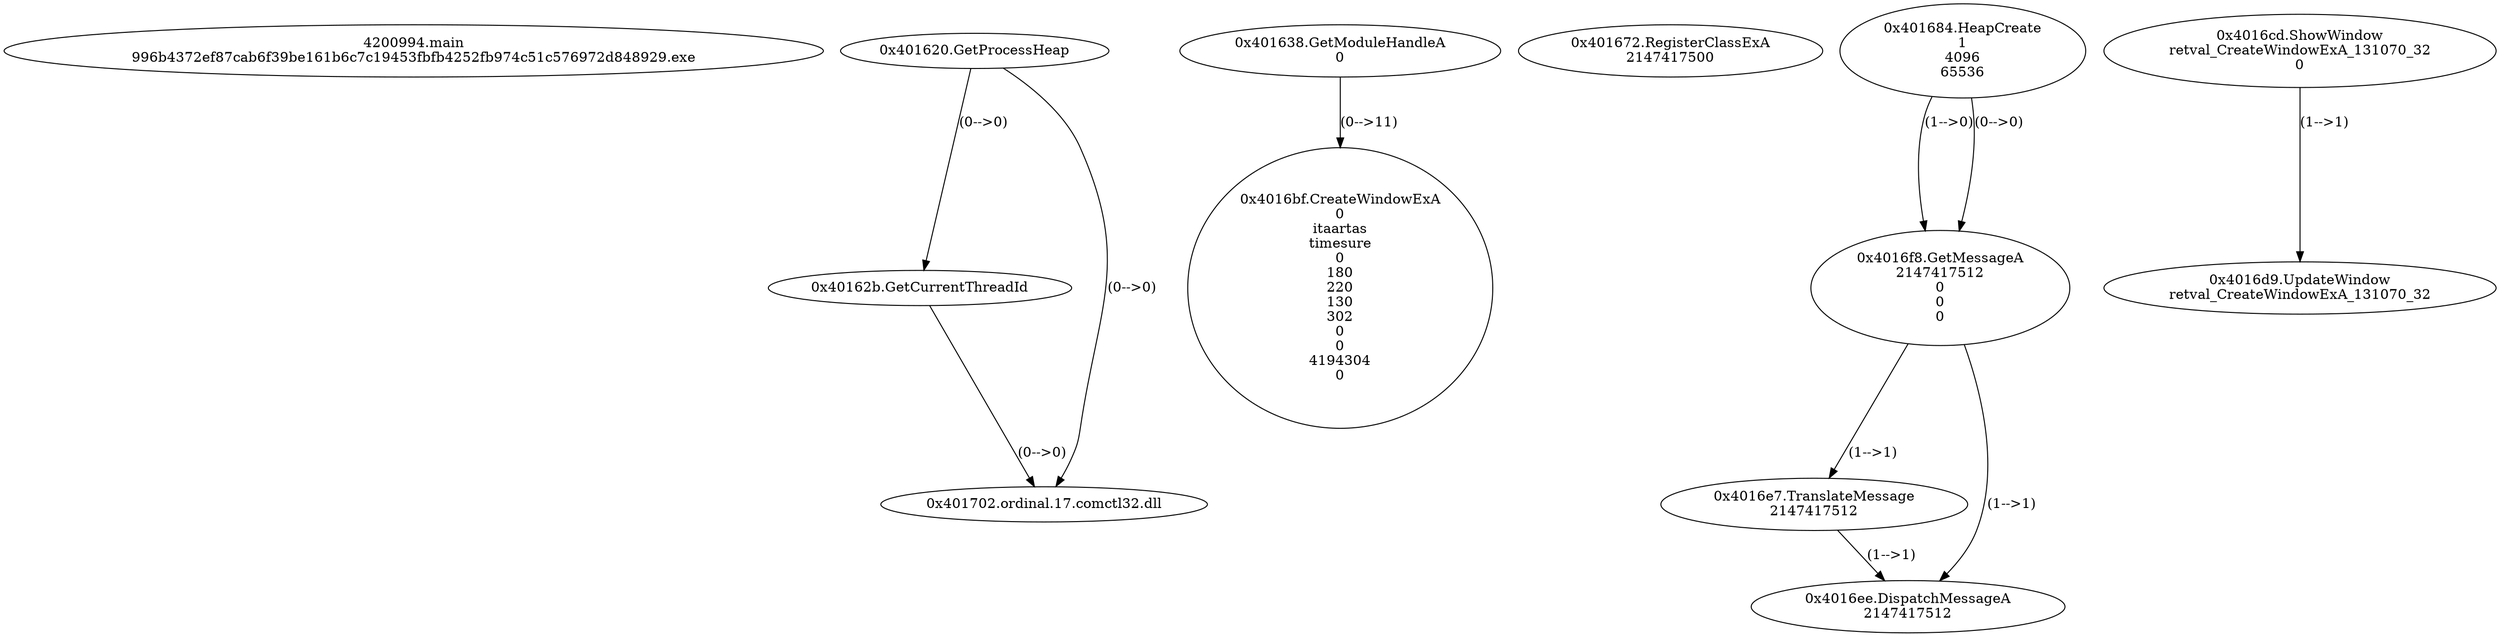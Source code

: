 // Global SCDG with merge call
digraph {
	0 [label="4200994.main
996b4372ef87cab6f39be161b6c7c19453fbfb4252fb974c51c576972d848929.exe"]
	1 [label="0x401620.GetProcessHeap
"]
	2 [label="0x40162b.GetCurrentThreadId
"]
	1 -> 2 [label="(0-->0)"]
	3 [label="0x401638.GetModuleHandleA
0"]
	4 [label="0x401672.RegisterClassExA
2147417500"]
	5 [label="0x401684.HeapCreate
1
4096
65536"]
	6 [label="0x4016bf.CreateWindowExA
0
itaartas
timesure
0
180
220
130
302
0
0
4194304
0"]
	3 -> 6 [label="(0-->11)"]
	7 [label="0x4016cd.ShowWindow
retval_CreateWindowExA_131070_32
0"]
	8 [label="0x4016d9.UpdateWindow
retval_CreateWindowExA_131070_32"]
	7 -> 8 [label="(1-->1)"]
	9 [label="0x4016f8.GetMessageA
2147417512
0
0
0"]
	5 -> 9 [label="(1-->0)"]
	5 -> 9 [label="(0-->0)"]
	10 [label="0x4016e7.TranslateMessage
2147417512"]
	9 -> 10 [label="(1-->1)"]
	11 [label="0x4016ee.DispatchMessageA
2147417512"]
	9 -> 11 [label="(1-->1)"]
	10 -> 11 [label="(1-->1)"]
	12 [label="0x401702.ordinal.17.comctl32.dll
"]
	1 -> 12 [label="(0-->0)"]
	2 -> 12 [label="(0-->0)"]
}

